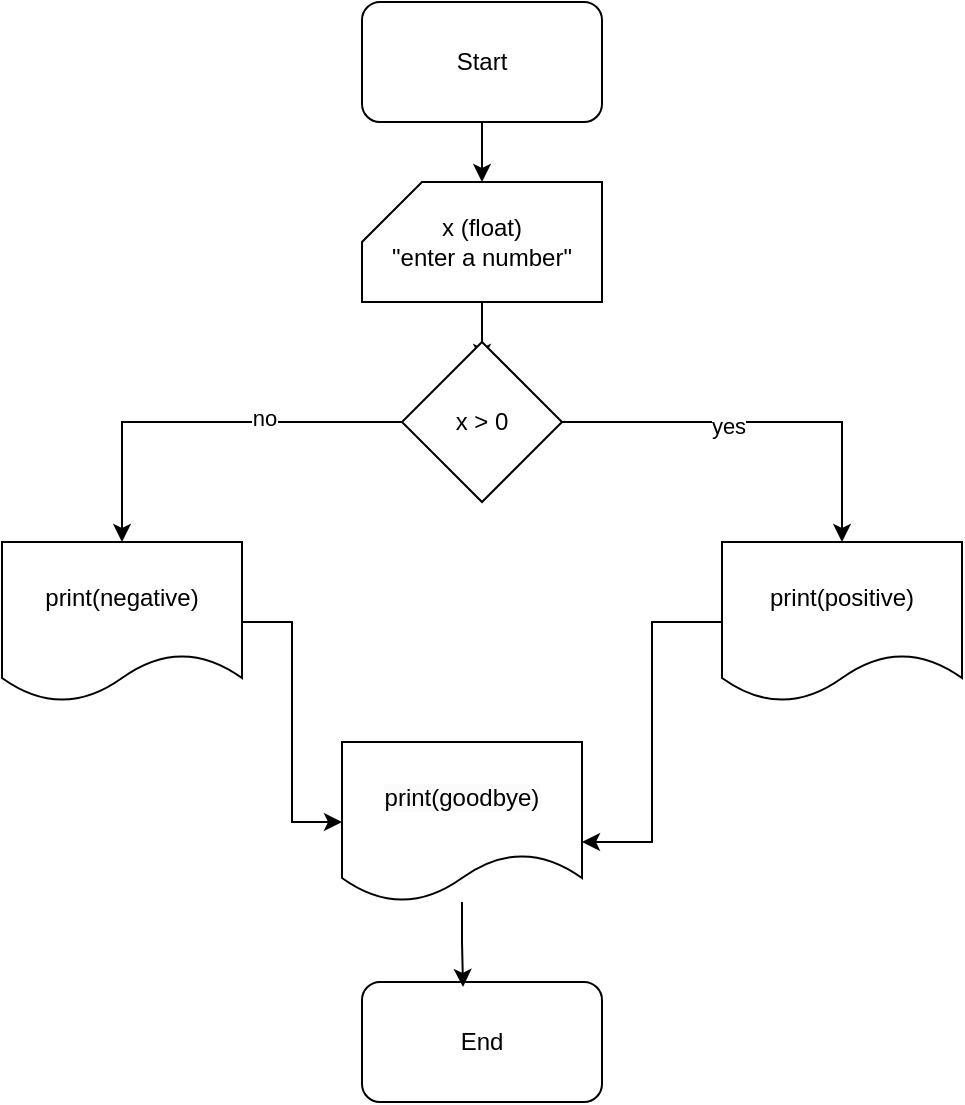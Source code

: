 <mxfile version="24.7.8">
  <diagram name="Page-1" id="sRkpSZRzgiN6MHAJfglN">
    <mxGraphModel dx="1631" dy="975" grid="1" gridSize="10" guides="1" tooltips="1" connect="1" arrows="1" fold="1" page="1" pageScale="1" pageWidth="827" pageHeight="1169" math="0" shadow="0">
      <root>
        <mxCell id="0" />
        <mxCell id="1" parent="0" />
        <mxCell id="RSayWSjUTSzlzosB6F7F-7" style="edgeStyle=orthogonalEdgeStyle;rounded=0;orthogonalLoop=1;jettySize=auto;html=1;" edge="1" parent="1" source="RSayWSjUTSzlzosB6F7F-1" target="RSayWSjUTSzlzosB6F7F-3">
          <mxGeometry relative="1" as="geometry" />
        </mxCell>
        <mxCell id="RSayWSjUTSzlzosB6F7F-1" value="Start" style="rounded=1;whiteSpace=wrap;html=1;" vertex="1" parent="1">
          <mxGeometry x="330" y="110" width="120" height="60" as="geometry" />
        </mxCell>
        <mxCell id="RSayWSjUTSzlzosB6F7F-2" value="End" style="rounded=1;whiteSpace=wrap;html=1;" vertex="1" parent="1">
          <mxGeometry x="330" y="600" width="120" height="60" as="geometry" />
        </mxCell>
        <mxCell id="RSayWSjUTSzlzosB6F7F-8" style="edgeStyle=orthogonalEdgeStyle;rounded=0;orthogonalLoop=1;jettySize=auto;html=1;" edge="1" parent="1" source="RSayWSjUTSzlzosB6F7F-3">
          <mxGeometry relative="1" as="geometry">
            <mxPoint x="390" y="290.0" as="targetPoint" />
          </mxGeometry>
        </mxCell>
        <mxCell id="RSayWSjUTSzlzosB6F7F-3" value="x (float)&lt;div&gt;&quot;enter a number&quot;&lt;/div&gt;" style="shape=card;whiteSpace=wrap;html=1;" vertex="1" parent="1">
          <mxGeometry x="330" y="200" width="120" height="60" as="geometry" />
        </mxCell>
        <mxCell id="RSayWSjUTSzlzosB6F7F-11" value="print(positive)" style="shape=document;whiteSpace=wrap;html=1;boundedLbl=1;" vertex="1" parent="1">
          <mxGeometry x="510" y="380" width="120" height="80" as="geometry" />
        </mxCell>
        <mxCell id="RSayWSjUTSzlzosB6F7F-23" style="edgeStyle=orthogonalEdgeStyle;rounded=0;orthogonalLoop=1;jettySize=auto;html=1;entryX=0;entryY=0.5;entryDx=0;entryDy=0;" edge="1" parent="1" source="RSayWSjUTSzlzosB6F7F-12" target="RSayWSjUTSzlzosB6F7F-21">
          <mxGeometry relative="1" as="geometry" />
        </mxCell>
        <mxCell id="RSayWSjUTSzlzosB6F7F-12" value="print(negative)" style="shape=document;whiteSpace=wrap;html=1;boundedLbl=1;" vertex="1" parent="1">
          <mxGeometry x="150" y="380" width="120" height="80" as="geometry" />
        </mxCell>
        <mxCell id="RSayWSjUTSzlzosB6F7F-14" style="edgeStyle=orthogonalEdgeStyle;rounded=0;orthogonalLoop=1;jettySize=auto;html=1;" edge="1" parent="1" source="RSayWSjUTSzlzosB6F7F-13" target="RSayWSjUTSzlzosB6F7F-11">
          <mxGeometry relative="1" as="geometry" />
        </mxCell>
        <mxCell id="RSayWSjUTSzlzosB6F7F-19" value="yes" style="edgeLabel;html=1;align=center;verticalAlign=middle;resizable=0;points=[];" vertex="1" connectable="0" parent="RSayWSjUTSzlzosB6F7F-14">
          <mxGeometry x="-0.17" y="-2" relative="1" as="geometry">
            <mxPoint as="offset" />
          </mxGeometry>
        </mxCell>
        <mxCell id="RSayWSjUTSzlzosB6F7F-15" style="edgeStyle=orthogonalEdgeStyle;rounded=0;orthogonalLoop=1;jettySize=auto;html=1;" edge="1" parent="1" source="RSayWSjUTSzlzosB6F7F-13" target="RSayWSjUTSzlzosB6F7F-12">
          <mxGeometry relative="1" as="geometry" />
        </mxCell>
        <mxCell id="RSayWSjUTSzlzosB6F7F-20" value="no" style="edgeLabel;html=1;align=center;verticalAlign=middle;resizable=0;points=[];" vertex="1" connectable="0" parent="RSayWSjUTSzlzosB6F7F-15">
          <mxGeometry x="-0.312" y="-2" relative="1" as="geometry">
            <mxPoint as="offset" />
          </mxGeometry>
        </mxCell>
        <mxCell id="RSayWSjUTSzlzosB6F7F-13" value="x &amp;gt; 0" style="rhombus;whiteSpace=wrap;html=1;" vertex="1" parent="1">
          <mxGeometry x="350" y="280" width="80" height="80" as="geometry" />
        </mxCell>
        <mxCell id="RSayWSjUTSzlzosB6F7F-21" value="&lt;br&gt;&lt;span style=&quot;color: rgb(0, 0, 0); font-family: Helvetica; font-size: 12px; font-style: normal; font-variant-ligatures: normal; font-variant-caps: normal; font-weight: 400; letter-spacing: normal; orphans: 2; text-align: center; text-indent: 0px; text-transform: none; widows: 2; word-spacing: 0px; -webkit-text-stroke-width: 0px; white-space: normal; background-color: rgb(251, 251, 251); text-decoration-thickness: initial; text-decoration-style: initial; text-decoration-color: initial; display: inline !important; float: none;&quot;&gt;print(goodbye)&lt;/span&gt;&lt;div&gt;&lt;br/&gt;&lt;/div&gt;" style="shape=document;whiteSpace=wrap;html=1;boundedLbl=1;" vertex="1" parent="1">
          <mxGeometry x="320" y="480" width="120" height="80" as="geometry" />
        </mxCell>
        <mxCell id="RSayWSjUTSzlzosB6F7F-24" style="edgeStyle=orthogonalEdgeStyle;rounded=0;orthogonalLoop=1;jettySize=auto;html=1;entryX=1;entryY=0.625;entryDx=0;entryDy=0;entryPerimeter=0;" edge="1" parent="1" source="RSayWSjUTSzlzosB6F7F-11" target="RSayWSjUTSzlzosB6F7F-21">
          <mxGeometry relative="1" as="geometry" />
        </mxCell>
        <mxCell id="RSayWSjUTSzlzosB6F7F-26" style="edgeStyle=orthogonalEdgeStyle;rounded=0;orthogonalLoop=1;jettySize=auto;html=1;entryX=0.421;entryY=0.041;entryDx=0;entryDy=0;entryPerimeter=0;" edge="1" parent="1" source="RSayWSjUTSzlzosB6F7F-21" target="RSayWSjUTSzlzosB6F7F-2">
          <mxGeometry relative="1" as="geometry" />
        </mxCell>
      </root>
    </mxGraphModel>
  </diagram>
</mxfile>
